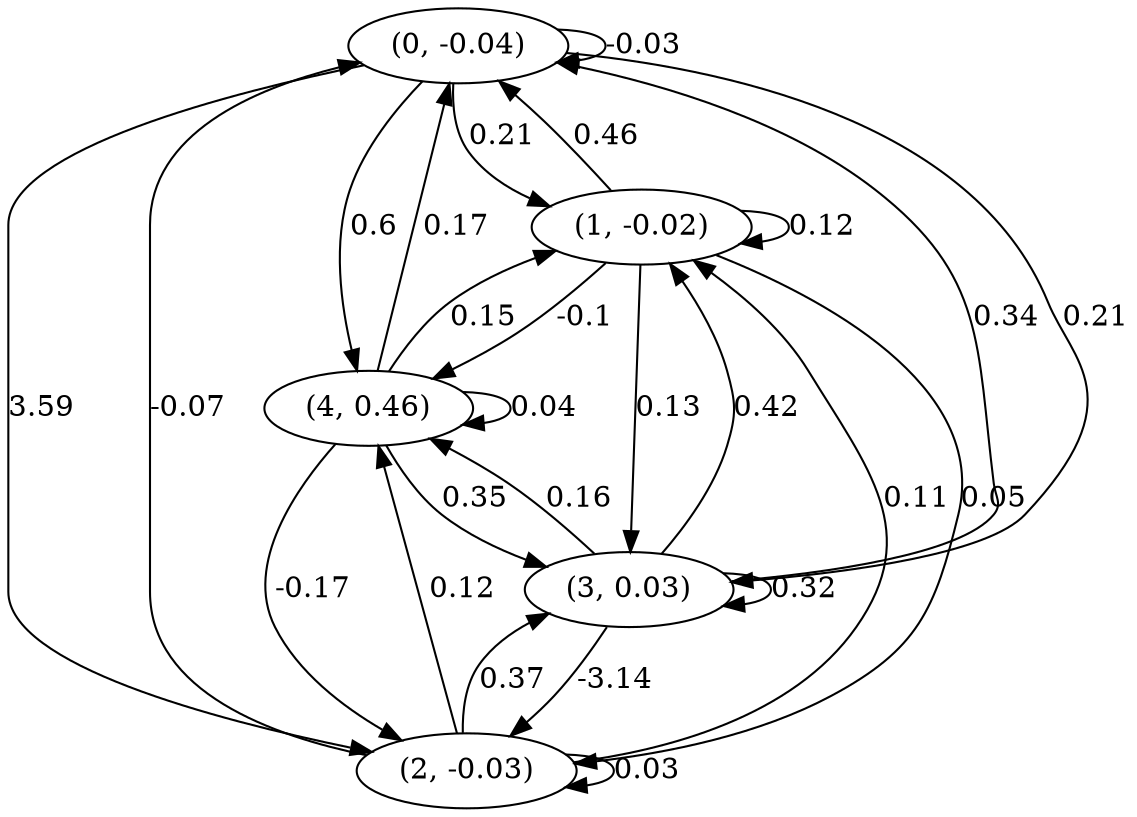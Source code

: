 digraph {
    0 [ label = "(0, -0.04)" ]
    1 [ label = "(1, -0.02)" ]
    2 [ label = "(2, -0.03)" ]
    3 [ label = "(3, 0.03)" ]
    4 [ label = "(4, 0.46)" ]
    0 -> 0 [ label = "-0.03" ]
    1 -> 1 [ label = "0.12" ]
    2 -> 2 [ label = "0.03" ]
    3 -> 3 [ label = "0.32" ]
    4 -> 4 [ label = "0.04" ]
    1 -> 0 [ label = "0.46" ]
    2 -> 0 [ label = "-0.07" ]
    3 -> 0 [ label = "0.34" ]
    4 -> 0 [ label = "0.17" ]
    0 -> 1 [ label = "0.21" ]
    2 -> 1 [ label = "0.11" ]
    3 -> 1 [ label = "0.42" ]
    4 -> 1 [ label = "0.15" ]
    0 -> 2 [ label = "3.59" ]
    1 -> 2 [ label = "0.05" ]
    3 -> 2 [ label = "-3.14" ]
    4 -> 2 [ label = "-0.17" ]
    0 -> 3 [ label = "0.21" ]
    1 -> 3 [ label = "0.13" ]
    2 -> 3 [ label = "0.37" ]
    4 -> 3 [ label = "0.35" ]
    0 -> 4 [ label = "0.6" ]
    1 -> 4 [ label = "-0.1" ]
    2 -> 4 [ label = "0.12" ]
    3 -> 4 [ label = "0.16" ]
}

